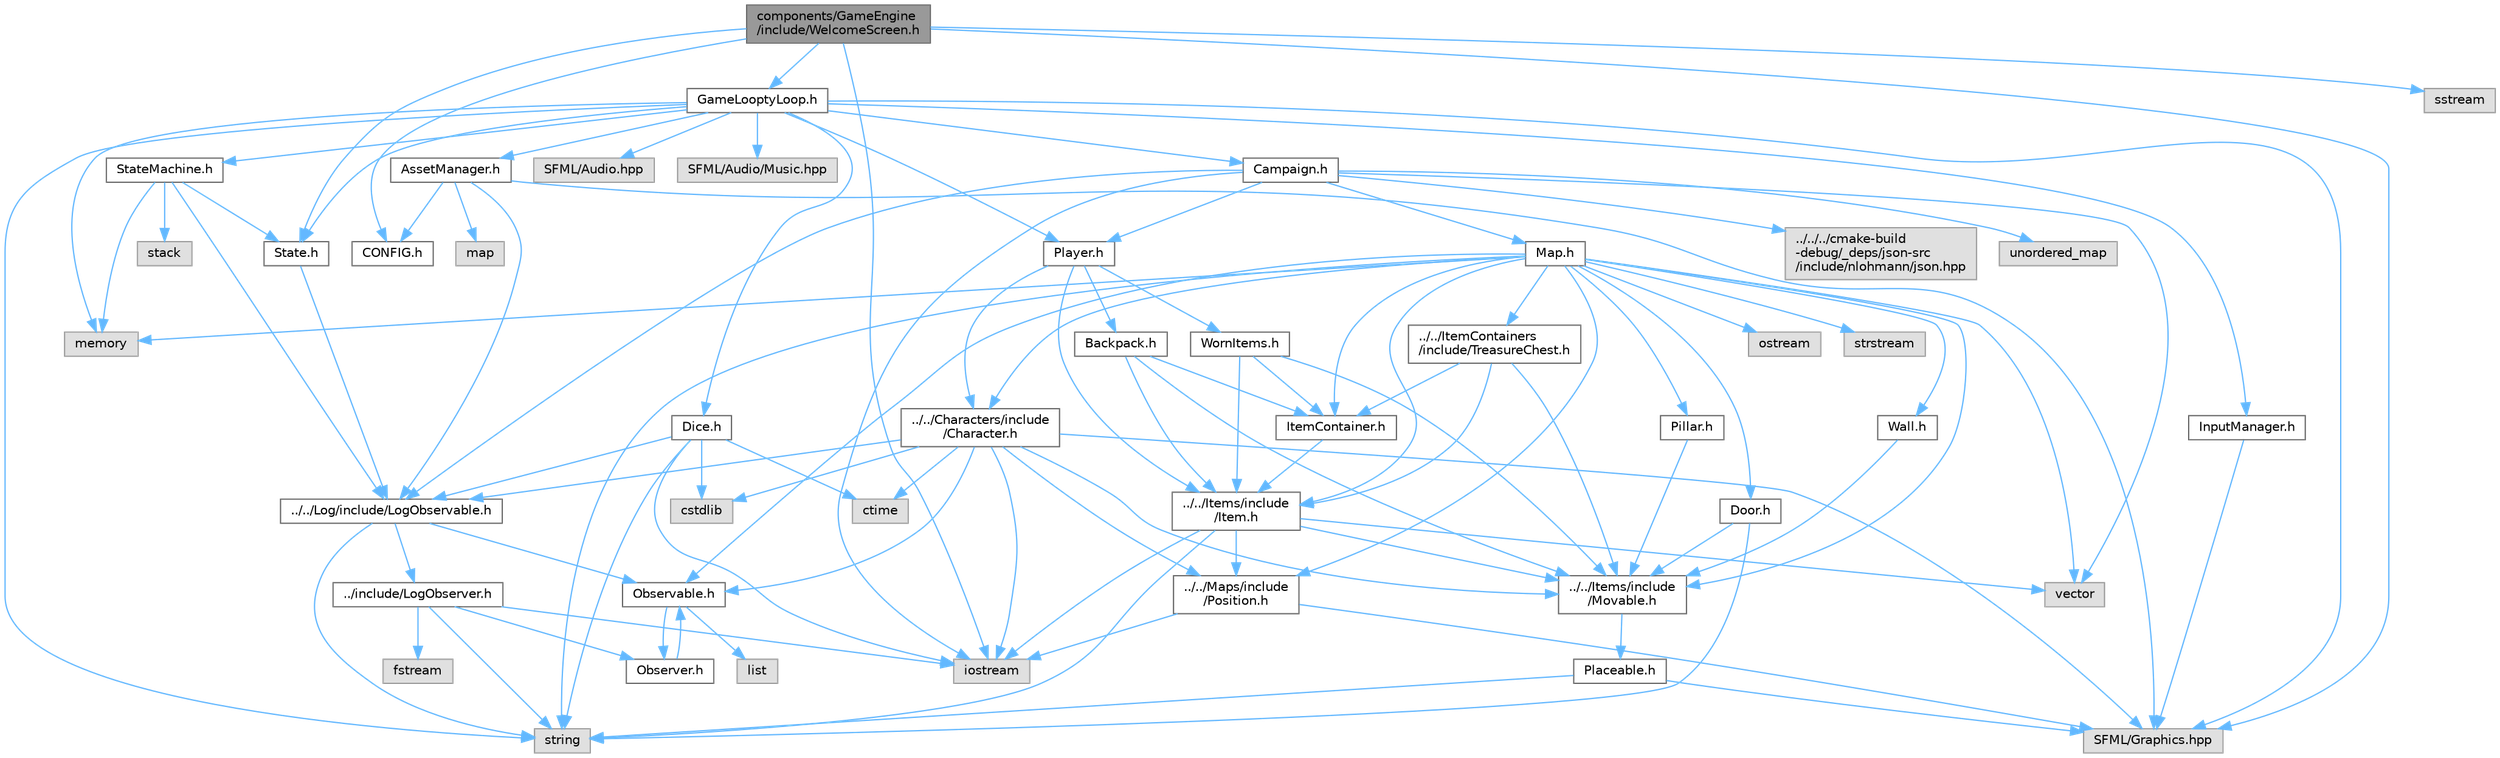 digraph "components/GameEngine/include/WelcomeScreen.h"
{
 // LATEX_PDF_SIZE
  bgcolor="transparent";
  edge [fontname=Helvetica,fontsize=10,labelfontname=Helvetica,labelfontsize=10];
  node [fontname=Helvetica,fontsize=10,shape=box,height=0.2,width=0.4];
  Node1 [id="Node000001",label="components/GameEngine\l/include/WelcomeScreen.h",height=0.2,width=0.4,color="gray40", fillcolor="grey60", style="filled", fontcolor="black",tooltip=" "];
  Node1 -> Node2 [id="edge1_Node000001_Node000002",color="steelblue1",style="solid",tooltip=" "];
  Node2 [id="Node000002",label="CONFIG.h",height=0.2,width=0.4,color="grey40", fillcolor="white", style="filled",URL="$_c_o_n_f_i_g_8h.html",tooltip=" "];
  Node1 -> Node3 [id="edge2_Node000001_Node000003",color="steelblue1",style="solid",tooltip=" "];
  Node3 [id="Node000003",label="GameLooptyLoop.h",height=0.2,width=0.4,color="grey40", fillcolor="white", style="filled",URL="$_game_loopty_loop_8h.html",tooltip="Header file for the GameLooptyLoop class."];
  Node3 -> Node4 [id="edge3_Node000003_Node000004",color="steelblue1",style="solid",tooltip=" "];
  Node4 [id="Node000004",label="AssetManager.h",height=0.2,width=0.4,color="grey40", fillcolor="white", style="filled",URL="$_asset_manager_8h.html",tooltip="This file contains the declaration of the AssetManager class. AssetManager is responsible for loading..."];
  Node4 -> Node5 [id="edge4_Node000004_Node000005",color="steelblue1",style="solid",tooltip=" "];
  Node5 [id="Node000005",label="../../Log/include/LogObservable.h",height=0.2,width=0.4,color="grey40", fillcolor="white", style="filled",URL="$_log_observable_8h.html",tooltip="This file contains the declaration of the LogObservable class."];
  Node5 -> Node6 [id="edge5_Node000005_Node000006",color="steelblue1",style="solid",tooltip=" "];
  Node6 [id="Node000006",label="Observable.h",height=0.2,width=0.4,color="grey40", fillcolor="white", style="filled",URL="$_observable_8h_source.html",tooltip=" "];
  Node6 -> Node7 [id="edge6_Node000006_Node000007",color="steelblue1",style="solid",tooltip=" "];
  Node7 [id="Node000007",label="Observer.h",height=0.2,width=0.4,color="grey40", fillcolor="white", style="filled",URL="$_observer_8h.html",tooltip=" "];
  Node7 -> Node6 [id="edge7_Node000007_Node000006",color="steelblue1",style="solid",tooltip=" "];
  Node6 -> Node8 [id="edge8_Node000006_Node000008",color="steelblue1",style="solid",tooltip=" "];
  Node8 [id="Node000008",label="list",height=0.2,width=0.4,color="grey60", fillcolor="#E0E0E0", style="filled",tooltip=" "];
  Node5 -> Node9 [id="edge9_Node000005_Node000009",color="steelblue1",style="solid",tooltip=" "];
  Node9 [id="Node000009",label="string",height=0.2,width=0.4,color="grey60", fillcolor="#E0E0E0", style="filled",tooltip=" "];
  Node5 -> Node10 [id="edge10_Node000005_Node000010",color="steelblue1",style="solid",tooltip=" "];
  Node10 [id="Node000010",label="../include/LogObserver.h",height=0.2,width=0.4,color="grey40", fillcolor="white", style="filled",URL="$_log_observer_8h.html",tooltip="This file contains the declaration of the LogObserver class and the EnableModule struct."];
  Node10 -> Node7 [id="edge11_Node000010_Node000007",color="steelblue1",style="solid",tooltip=" "];
  Node10 -> Node9 [id="edge12_Node000010_Node000009",color="steelblue1",style="solid",tooltip=" "];
  Node10 -> Node11 [id="edge13_Node000010_Node000011",color="steelblue1",style="solid",tooltip=" "];
  Node11 [id="Node000011",label="iostream",height=0.2,width=0.4,color="grey60", fillcolor="#E0E0E0", style="filled",tooltip=" "];
  Node10 -> Node12 [id="edge14_Node000010_Node000012",color="steelblue1",style="solid",tooltip=" "];
  Node12 [id="Node000012",label="fstream",height=0.2,width=0.4,color="grey60", fillcolor="#E0E0E0", style="filled",tooltip=" "];
  Node4 -> Node13 [id="edge15_Node000004_Node000013",color="steelblue1",style="solid",tooltip=" "];
  Node13 [id="Node000013",label="SFML/Graphics.hpp",height=0.2,width=0.4,color="grey60", fillcolor="#E0E0E0", style="filled",tooltip=" "];
  Node4 -> Node14 [id="edge16_Node000004_Node000014",color="steelblue1",style="solid",tooltip=" "];
  Node14 [id="Node000014",label="map",height=0.2,width=0.4,color="grey60", fillcolor="#E0E0E0", style="filled",tooltip=" "];
  Node4 -> Node2 [id="edge17_Node000004_Node000002",color="steelblue1",style="solid",tooltip=" "];
  Node3 -> Node15 [id="edge18_Node000003_Node000015",color="steelblue1",style="solid",tooltip=" "];
  Node15 [id="Node000015",label="Campaign.h",height=0.2,width=0.4,color="grey40", fillcolor="white", style="filled",URL="$_campaign_8h_source.html",tooltip=" "];
  Node15 -> Node5 [id="edge19_Node000015_Node000005",color="steelblue1",style="solid",tooltip=" "];
  Node15 -> Node16 [id="edge20_Node000015_Node000016",color="steelblue1",style="solid",tooltip=" "];
  Node16 [id="Node000016",label="Map.h",height=0.2,width=0.4,color="grey40", fillcolor="white", style="filled",URL="$_map_8h.html",tooltip="This file contains the declaration of the Map class and related structures and aliases."];
  Node16 -> Node17 [id="edge21_Node000016_Node000017",color="steelblue1",style="solid",tooltip=" "];
  Node17 [id="Node000017",label="../../Characters/include\l/Character.h",height=0.2,width=0.4,color="grey40", fillcolor="white", style="filled",URL="$_character_8h.html",tooltip="this file contains the declaration of the character class and related structures aliases @detail"];
  Node17 -> Node18 [id="edge22_Node000017_Node000018",color="steelblue1",style="solid",tooltip=" "];
  Node18 [id="Node000018",label="../../Items/include\l/Movable.h",height=0.2,width=0.4,color="grey40", fillcolor="white", style="filled",URL="$_movable_8h_source.html",tooltip=" "];
  Node18 -> Node19 [id="edge23_Node000018_Node000019",color="steelblue1",style="solid",tooltip=" "];
  Node19 [id="Node000019",label="Placeable.h",height=0.2,width=0.4,color="grey40", fillcolor="white", style="filled",URL="$_placeable_8h_source.html",tooltip=" "];
  Node19 -> Node13 [id="edge24_Node000019_Node000013",color="steelblue1",style="solid",tooltip=" "];
  Node19 -> Node9 [id="edge25_Node000019_Node000009",color="steelblue1",style="solid",tooltip=" "];
  Node17 -> Node20 [id="edge26_Node000017_Node000020",color="steelblue1",style="solid",tooltip=" "];
  Node20 [id="Node000020",label="../../Maps/include\l/Position.h",height=0.2,width=0.4,color="grey40", fillcolor="white", style="filled",URL="$_position_8h_source.html",tooltip=" "];
  Node20 -> Node11 [id="edge27_Node000020_Node000011",color="steelblue1",style="solid",tooltip=" "];
  Node20 -> Node13 [id="edge28_Node000020_Node000013",color="steelblue1",style="solid",tooltip=" "];
  Node17 -> Node5 [id="edge29_Node000017_Node000005",color="steelblue1",style="solid",tooltip=" "];
  Node17 -> Node6 [id="edge30_Node000017_Node000006",color="steelblue1",style="solid",tooltip=" "];
  Node17 -> Node13 [id="edge31_Node000017_Node000013",color="steelblue1",style="solid",tooltip=" "];
  Node17 -> Node21 [id="edge32_Node000017_Node000021",color="steelblue1",style="solid",tooltip=" "];
  Node21 [id="Node000021",label="cstdlib",height=0.2,width=0.4,color="grey60", fillcolor="#E0E0E0", style="filled",tooltip=" "];
  Node17 -> Node22 [id="edge33_Node000017_Node000022",color="steelblue1",style="solid",tooltip=" "];
  Node22 [id="Node000022",label="ctime",height=0.2,width=0.4,color="grey60", fillcolor="#E0E0E0", style="filled",tooltip=" "];
  Node17 -> Node11 [id="edge34_Node000017_Node000011",color="steelblue1",style="solid",tooltip=" "];
  Node16 -> Node23 [id="edge35_Node000016_Node000023",color="steelblue1",style="solid",tooltip=" "];
  Node23 [id="Node000023",label="../../Items/include\l/Item.h",height=0.2,width=0.4,color="grey40", fillcolor="white", style="filled",URL="$_item_8h.html",tooltip=" "];
  Node23 -> Node11 [id="edge36_Node000023_Node000011",color="steelblue1",style="solid",tooltip=" "];
  Node23 -> Node9 [id="edge37_Node000023_Node000009",color="steelblue1",style="solid",tooltip=" "];
  Node23 -> Node18 [id="edge38_Node000023_Node000018",color="steelblue1",style="solid",tooltip=" "];
  Node23 -> Node20 [id="edge39_Node000023_Node000020",color="steelblue1",style="solid",tooltip=" "];
  Node23 -> Node24 [id="edge40_Node000023_Node000024",color="steelblue1",style="solid",tooltip=" "];
  Node24 [id="Node000024",label="vector",height=0.2,width=0.4,color="grey60", fillcolor="#E0E0E0", style="filled",tooltip=" "];
  Node16 -> Node25 [id="edge41_Node000016_Node000025",color="steelblue1",style="solid",tooltip=" "];
  Node25 [id="Node000025",label="../../ItemContainers\l/include/TreasureChest.h",height=0.2,width=0.4,color="grey40", fillcolor="white", style="filled",URL="$_treasure_chest_8h_source.html",tooltip=" "];
  Node25 -> Node26 [id="edge42_Node000025_Node000026",color="steelblue1",style="solid",tooltip=" "];
  Node26 [id="Node000026",label="ItemContainer.h",height=0.2,width=0.4,color="grey40", fillcolor="white", style="filled",URL="$_item_container_8h_source.html",tooltip=" "];
  Node26 -> Node23 [id="edge43_Node000026_Node000023",color="steelblue1",style="solid",tooltip=" "];
  Node25 -> Node23 [id="edge44_Node000025_Node000023",color="steelblue1",style="solid",tooltip=" "];
  Node25 -> Node18 [id="edge45_Node000025_Node000018",color="steelblue1",style="solid",tooltip=" "];
  Node16 -> Node26 [id="edge46_Node000016_Node000026",color="steelblue1",style="solid",tooltip=" "];
  Node16 -> Node18 [id="edge47_Node000016_Node000018",color="steelblue1",style="solid",tooltip=" "];
  Node16 -> Node27 [id="edge48_Node000016_Node000027",color="steelblue1",style="solid",tooltip=" "];
  Node27 [id="Node000027",label="Door.h",height=0.2,width=0.4,color="grey40", fillcolor="white", style="filled",URL="$_door_8h_source.html",tooltip=" "];
  Node27 -> Node18 [id="edge49_Node000027_Node000018",color="steelblue1",style="solid",tooltip=" "];
  Node27 -> Node9 [id="edge50_Node000027_Node000009",color="steelblue1",style="solid",tooltip=" "];
  Node16 -> Node6 [id="edge51_Node000016_Node000006",color="steelblue1",style="solid",tooltip=" "];
  Node16 -> Node28 [id="edge52_Node000016_Node000028",color="steelblue1",style="solid",tooltip=" "];
  Node28 [id="Node000028",label="Pillar.h",height=0.2,width=0.4,color="grey40", fillcolor="white", style="filled",URL="$_pillar_8h_source.html",tooltip=" "];
  Node28 -> Node18 [id="edge53_Node000028_Node000018",color="steelblue1",style="solid",tooltip=" "];
  Node16 -> Node20 [id="edge54_Node000016_Node000020",color="steelblue1",style="solid",tooltip=" "];
  Node16 -> Node29 [id="edge55_Node000016_Node000029",color="steelblue1",style="solid",tooltip=" "];
  Node29 [id="Node000029",label="Wall.h",height=0.2,width=0.4,color="grey40", fillcolor="white", style="filled",URL="$_wall_8h_source.html",tooltip=" "];
  Node29 -> Node18 [id="edge56_Node000029_Node000018",color="steelblue1",style="solid",tooltip=" "];
  Node16 -> Node30 [id="edge57_Node000016_Node000030",color="steelblue1",style="solid",tooltip=" "];
  Node30 [id="Node000030",label="memory",height=0.2,width=0.4,color="grey60", fillcolor="#E0E0E0", style="filled",tooltip=" "];
  Node16 -> Node31 [id="edge58_Node000016_Node000031",color="steelblue1",style="solid",tooltip=" "];
  Node31 [id="Node000031",label="ostream",height=0.2,width=0.4,color="grey60", fillcolor="#E0E0E0", style="filled",tooltip=" "];
  Node16 -> Node9 [id="edge59_Node000016_Node000009",color="steelblue1",style="solid",tooltip=" "];
  Node16 -> Node32 [id="edge60_Node000016_Node000032",color="steelblue1",style="solid",tooltip=" "];
  Node32 [id="Node000032",label="strstream",height=0.2,width=0.4,color="grey60", fillcolor="#E0E0E0", style="filled",tooltip=" "];
  Node16 -> Node24 [id="edge61_Node000016_Node000024",color="steelblue1",style="solid",tooltip=" "];
  Node15 -> Node33 [id="edge62_Node000015_Node000033",color="steelblue1",style="solid",tooltip=" "];
  Node33 [id="Node000033",label="../../../cmake-build\l-debug/_deps/json-src\l/include/nlohmann/json.hpp",height=0.2,width=0.4,color="grey60", fillcolor="#E0E0E0", style="filled",tooltip=" "];
  Node15 -> Node34 [id="edge63_Node000015_Node000034",color="steelblue1",style="solid",tooltip=" "];
  Node34 [id="Node000034",label="Player.h",height=0.2,width=0.4,color="grey40", fillcolor="white", style="filled",URL="$_player_8h_source.html",tooltip=" "];
  Node34 -> Node23 [id="edge64_Node000034_Node000023",color="steelblue1",style="solid",tooltip=" "];
  Node34 -> Node17 [id="edge65_Node000034_Node000017",color="steelblue1",style="solid",tooltip=" "];
  Node34 -> Node35 [id="edge66_Node000034_Node000035",color="steelblue1",style="solid",tooltip=" "];
  Node35 [id="Node000035",label="Backpack.h",height=0.2,width=0.4,color="grey40", fillcolor="white", style="filled",URL="$_backpack_8h_source.html",tooltip=" "];
  Node35 -> Node26 [id="edge67_Node000035_Node000026",color="steelblue1",style="solid",tooltip=" "];
  Node35 -> Node23 [id="edge68_Node000035_Node000023",color="steelblue1",style="solid",tooltip=" "];
  Node35 -> Node18 [id="edge69_Node000035_Node000018",color="steelblue1",style="solid",tooltip=" "];
  Node34 -> Node36 [id="edge70_Node000034_Node000036",color="steelblue1",style="solid",tooltip=" "];
  Node36 [id="Node000036",label="WornItems.h",height=0.2,width=0.4,color="grey40", fillcolor="white", style="filled",URL="$_worn_items_8h_source.html",tooltip=" "];
  Node36 -> Node26 [id="edge71_Node000036_Node000026",color="steelblue1",style="solid",tooltip=" "];
  Node36 -> Node23 [id="edge72_Node000036_Node000023",color="steelblue1",style="solid",tooltip=" "];
  Node36 -> Node18 [id="edge73_Node000036_Node000018",color="steelblue1",style="solid",tooltip=" "];
  Node15 -> Node11 [id="edge74_Node000015_Node000011",color="steelblue1",style="solid",tooltip=" "];
  Node15 -> Node37 [id="edge75_Node000015_Node000037",color="steelblue1",style="solid",tooltip=" "];
  Node37 [id="Node000037",label="unordered_map",height=0.2,width=0.4,color="grey60", fillcolor="#E0E0E0", style="filled",tooltip=" "];
  Node15 -> Node24 [id="edge76_Node000015_Node000024",color="steelblue1",style="solid",tooltip=" "];
  Node3 -> Node38 [id="edge77_Node000003_Node000038",color="steelblue1",style="solid",tooltip=" "];
  Node38 [id="Node000038",label="Dice.h",height=0.2,width=0.4,color="grey40", fillcolor="white", style="filled",URL="$_dice_8h.html",tooltip=" "];
  Node38 -> Node5 [id="edge78_Node000038_Node000005",color="steelblue1",style="solid",tooltip=" "];
  Node38 -> Node21 [id="edge79_Node000038_Node000021",color="steelblue1",style="solid",tooltip=" "];
  Node38 -> Node22 [id="edge80_Node000038_Node000022",color="steelblue1",style="solid",tooltip=" "];
  Node38 -> Node11 [id="edge81_Node000038_Node000011",color="steelblue1",style="solid",tooltip=" "];
  Node38 -> Node9 [id="edge82_Node000038_Node000009",color="steelblue1",style="solid",tooltip=" "];
  Node3 -> Node39 [id="edge83_Node000003_Node000039",color="steelblue1",style="solid",tooltip=" "];
  Node39 [id="Node000039",label="InputManager.h",height=0.2,width=0.4,color="grey40", fillcolor="white", style="filled",URL="$_input_manager_8h.html",tooltip="This file contains the declaration of the InputManager class."];
  Node39 -> Node13 [id="edge84_Node000039_Node000013",color="steelblue1",style="solid",tooltip=" "];
  Node3 -> Node34 [id="edge85_Node000003_Node000034",color="steelblue1",style="solid",tooltip=" "];
  Node3 -> Node13 [id="edge86_Node000003_Node000013",color="steelblue1",style="solid",tooltip=" "];
  Node3 -> Node40 [id="edge87_Node000003_Node000040",color="steelblue1",style="solid",tooltip=" "];
  Node40 [id="Node000040",label="State.h",height=0.2,width=0.4,color="grey40", fillcolor="white", style="filled",URL="$_state_8h.html",tooltip=" "];
  Node40 -> Node5 [id="edge88_Node000040_Node000005",color="steelblue1",style="solid",tooltip=" "];
  Node3 -> Node41 [id="edge89_Node000003_Node000041",color="steelblue1",style="solid",tooltip=" "];
  Node41 [id="Node000041",label="StateMachine.h",height=0.2,width=0.4,color="grey40", fillcolor="white", style="filled",URL="$_state_machine_8h.html",tooltip=" "];
  Node41 -> Node5 [id="edge90_Node000041_Node000005",color="steelblue1",style="solid",tooltip=" "];
  Node41 -> Node40 [id="edge91_Node000041_Node000040",color="steelblue1",style="solid",tooltip=" "];
  Node41 -> Node30 [id="edge92_Node000041_Node000030",color="steelblue1",style="solid",tooltip=" "];
  Node41 -> Node42 [id="edge93_Node000041_Node000042",color="steelblue1",style="solid",tooltip=" "];
  Node42 [id="Node000042",label="stack",height=0.2,width=0.4,color="grey60", fillcolor="#E0E0E0", style="filled",tooltip=" "];
  Node3 -> Node30 [id="edge94_Node000003_Node000030",color="steelblue1",style="solid",tooltip=" "];
  Node3 -> Node9 [id="edge95_Node000003_Node000009",color="steelblue1",style="solid",tooltip=" "];
  Node3 -> Node43 [id="edge96_Node000003_Node000043",color="steelblue1",style="solid",tooltip=" "];
  Node43 [id="Node000043",label="SFML/Audio.hpp",height=0.2,width=0.4,color="grey60", fillcolor="#E0E0E0", style="filled",tooltip=" "];
  Node3 -> Node44 [id="edge97_Node000003_Node000044",color="steelblue1",style="solid",tooltip=" "];
  Node44 [id="Node000044",label="SFML/Audio/Music.hpp",height=0.2,width=0.4,color="grey60", fillcolor="#E0E0E0", style="filled",tooltip=" "];
  Node1 -> Node13 [id="edge98_Node000001_Node000013",color="steelblue1",style="solid",tooltip=" "];
  Node1 -> Node40 [id="edge99_Node000001_Node000040",color="steelblue1",style="solid",tooltip=" "];
  Node1 -> Node45 [id="edge100_Node000001_Node000045",color="steelblue1",style="solid",tooltip=" "];
  Node45 [id="Node000045",label="sstream",height=0.2,width=0.4,color="grey60", fillcolor="#E0E0E0", style="filled",tooltip=" "];
  Node1 -> Node11 [id="edge101_Node000001_Node000011",color="steelblue1",style="solid",tooltip=" "];
}

